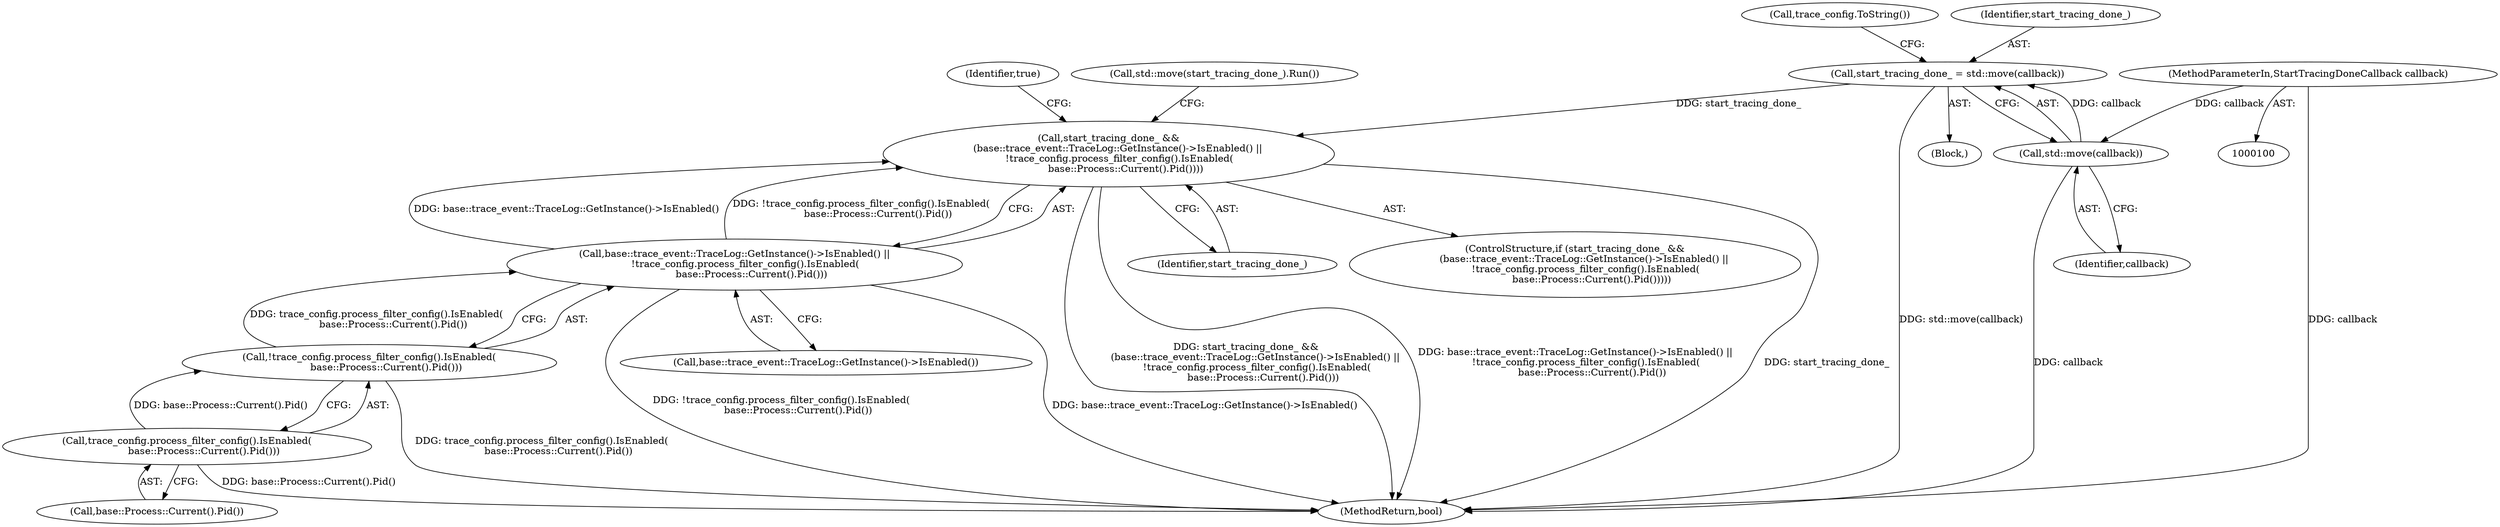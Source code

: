 digraph "0_Chrome_20a9e39a925dd0fb183acb61bb7b87f29abea83f@API" {
"1000142" [label="(Call,start_tracing_done_ &&\n      (base::trace_event::TraceLog::GetInstance()->IsEnabled() ||\n       !trace_config.process_filter_config().IsEnabled(\n           base::Process::Current().Pid())))"];
"1000135" [label="(Call,start_tracing_done_ = std::move(callback))"];
"1000137" [label="(Call,std::move(callback))"];
"1000102" [label="(MethodParameterIn,StartTracingDoneCallback callback)"];
"1000144" [label="(Call,base::trace_event::TraceLog::GetInstance()->IsEnabled() ||\n       !trace_config.process_filter_config().IsEnabled(\n           base::Process::Current().Pid()))"];
"1000146" [label="(Call,!trace_config.process_filter_config().IsEnabled(\n           base::Process::Current().Pid()))"];
"1000147" [label="(Call,trace_config.process_filter_config().IsEnabled(\n           base::Process::Current().Pid()))"];
"1000144" [label="(Call,base::trace_event::TraceLog::GetInstance()->IsEnabled() ||\n       !trace_config.process_filter_config().IsEnabled(\n           base::Process::Current().Pid()))"];
"1000153" [label="(MethodReturn,bool)"];
"1000102" [label="(MethodParameterIn,StartTracingDoneCallback callback)"];
"1000143" [label="(Identifier,start_tracing_done_)"];
"1000152" [label="(Identifier,true)"];
"1000145" [label="(Call,base::trace_event::TraceLog::GetInstance()->IsEnabled())"];
"1000135" [label="(Call,start_tracing_done_ = std::move(callback))"];
"1000103" [label="(Block,)"];
"1000137" [label="(Call,std::move(callback))"];
"1000146" [label="(Call,!trace_config.process_filter_config().IsEnabled(\n           base::Process::Current().Pid()))"];
"1000142" [label="(Call,start_tracing_done_ &&\n      (base::trace_event::TraceLog::GetInstance()->IsEnabled() ||\n       !trace_config.process_filter_config().IsEnabled(\n           base::Process::Current().Pid())))"];
"1000140" [label="(Call,trace_config.ToString())"];
"1000147" [label="(Call,trace_config.process_filter_config().IsEnabled(\n           base::Process::Current().Pid()))"];
"1000150" [label="(Call,std::move(start_tracing_done_).Run())"];
"1000141" [label="(ControlStructure,if (start_tracing_done_ &&\n      (base::trace_event::TraceLog::GetInstance()->IsEnabled() ||\n       !trace_config.process_filter_config().IsEnabled(\n           base::Process::Current().Pid()))))"];
"1000138" [label="(Identifier,callback)"];
"1000148" [label="(Call,base::Process::Current().Pid())"];
"1000136" [label="(Identifier,start_tracing_done_)"];
"1000142" -> "1000141"  [label="AST: "];
"1000142" -> "1000143"  [label="CFG: "];
"1000142" -> "1000144"  [label="CFG: "];
"1000143" -> "1000142"  [label="AST: "];
"1000144" -> "1000142"  [label="AST: "];
"1000150" -> "1000142"  [label="CFG: "];
"1000152" -> "1000142"  [label="CFG: "];
"1000142" -> "1000153"  [label="DDG: start_tracing_done_ &&\n      (base::trace_event::TraceLog::GetInstance()->IsEnabled() ||\n       !trace_config.process_filter_config().IsEnabled(\n           base::Process::Current().Pid()))"];
"1000142" -> "1000153"  [label="DDG: base::trace_event::TraceLog::GetInstance()->IsEnabled() ||\n       !trace_config.process_filter_config().IsEnabled(\n           base::Process::Current().Pid())"];
"1000142" -> "1000153"  [label="DDG: start_tracing_done_"];
"1000135" -> "1000142"  [label="DDG: start_tracing_done_"];
"1000144" -> "1000142"  [label="DDG: base::trace_event::TraceLog::GetInstance()->IsEnabled()"];
"1000144" -> "1000142"  [label="DDG: !trace_config.process_filter_config().IsEnabled(\n           base::Process::Current().Pid())"];
"1000135" -> "1000103"  [label="AST: "];
"1000135" -> "1000137"  [label="CFG: "];
"1000136" -> "1000135"  [label="AST: "];
"1000137" -> "1000135"  [label="AST: "];
"1000140" -> "1000135"  [label="CFG: "];
"1000135" -> "1000153"  [label="DDG: std::move(callback)"];
"1000137" -> "1000135"  [label="DDG: callback"];
"1000137" -> "1000138"  [label="CFG: "];
"1000138" -> "1000137"  [label="AST: "];
"1000137" -> "1000153"  [label="DDG: callback"];
"1000102" -> "1000137"  [label="DDG: callback"];
"1000102" -> "1000100"  [label="AST: "];
"1000102" -> "1000153"  [label="DDG: callback"];
"1000144" -> "1000145"  [label="CFG: "];
"1000144" -> "1000146"  [label="CFG: "];
"1000145" -> "1000144"  [label="AST: "];
"1000146" -> "1000144"  [label="AST: "];
"1000144" -> "1000153"  [label="DDG: !trace_config.process_filter_config().IsEnabled(\n           base::Process::Current().Pid())"];
"1000144" -> "1000153"  [label="DDG: base::trace_event::TraceLog::GetInstance()->IsEnabled()"];
"1000146" -> "1000144"  [label="DDG: trace_config.process_filter_config().IsEnabled(\n           base::Process::Current().Pid())"];
"1000146" -> "1000147"  [label="CFG: "];
"1000147" -> "1000146"  [label="AST: "];
"1000146" -> "1000153"  [label="DDG: trace_config.process_filter_config().IsEnabled(\n           base::Process::Current().Pid())"];
"1000147" -> "1000146"  [label="DDG: base::Process::Current().Pid()"];
"1000147" -> "1000148"  [label="CFG: "];
"1000148" -> "1000147"  [label="AST: "];
"1000147" -> "1000153"  [label="DDG: base::Process::Current().Pid()"];
}
